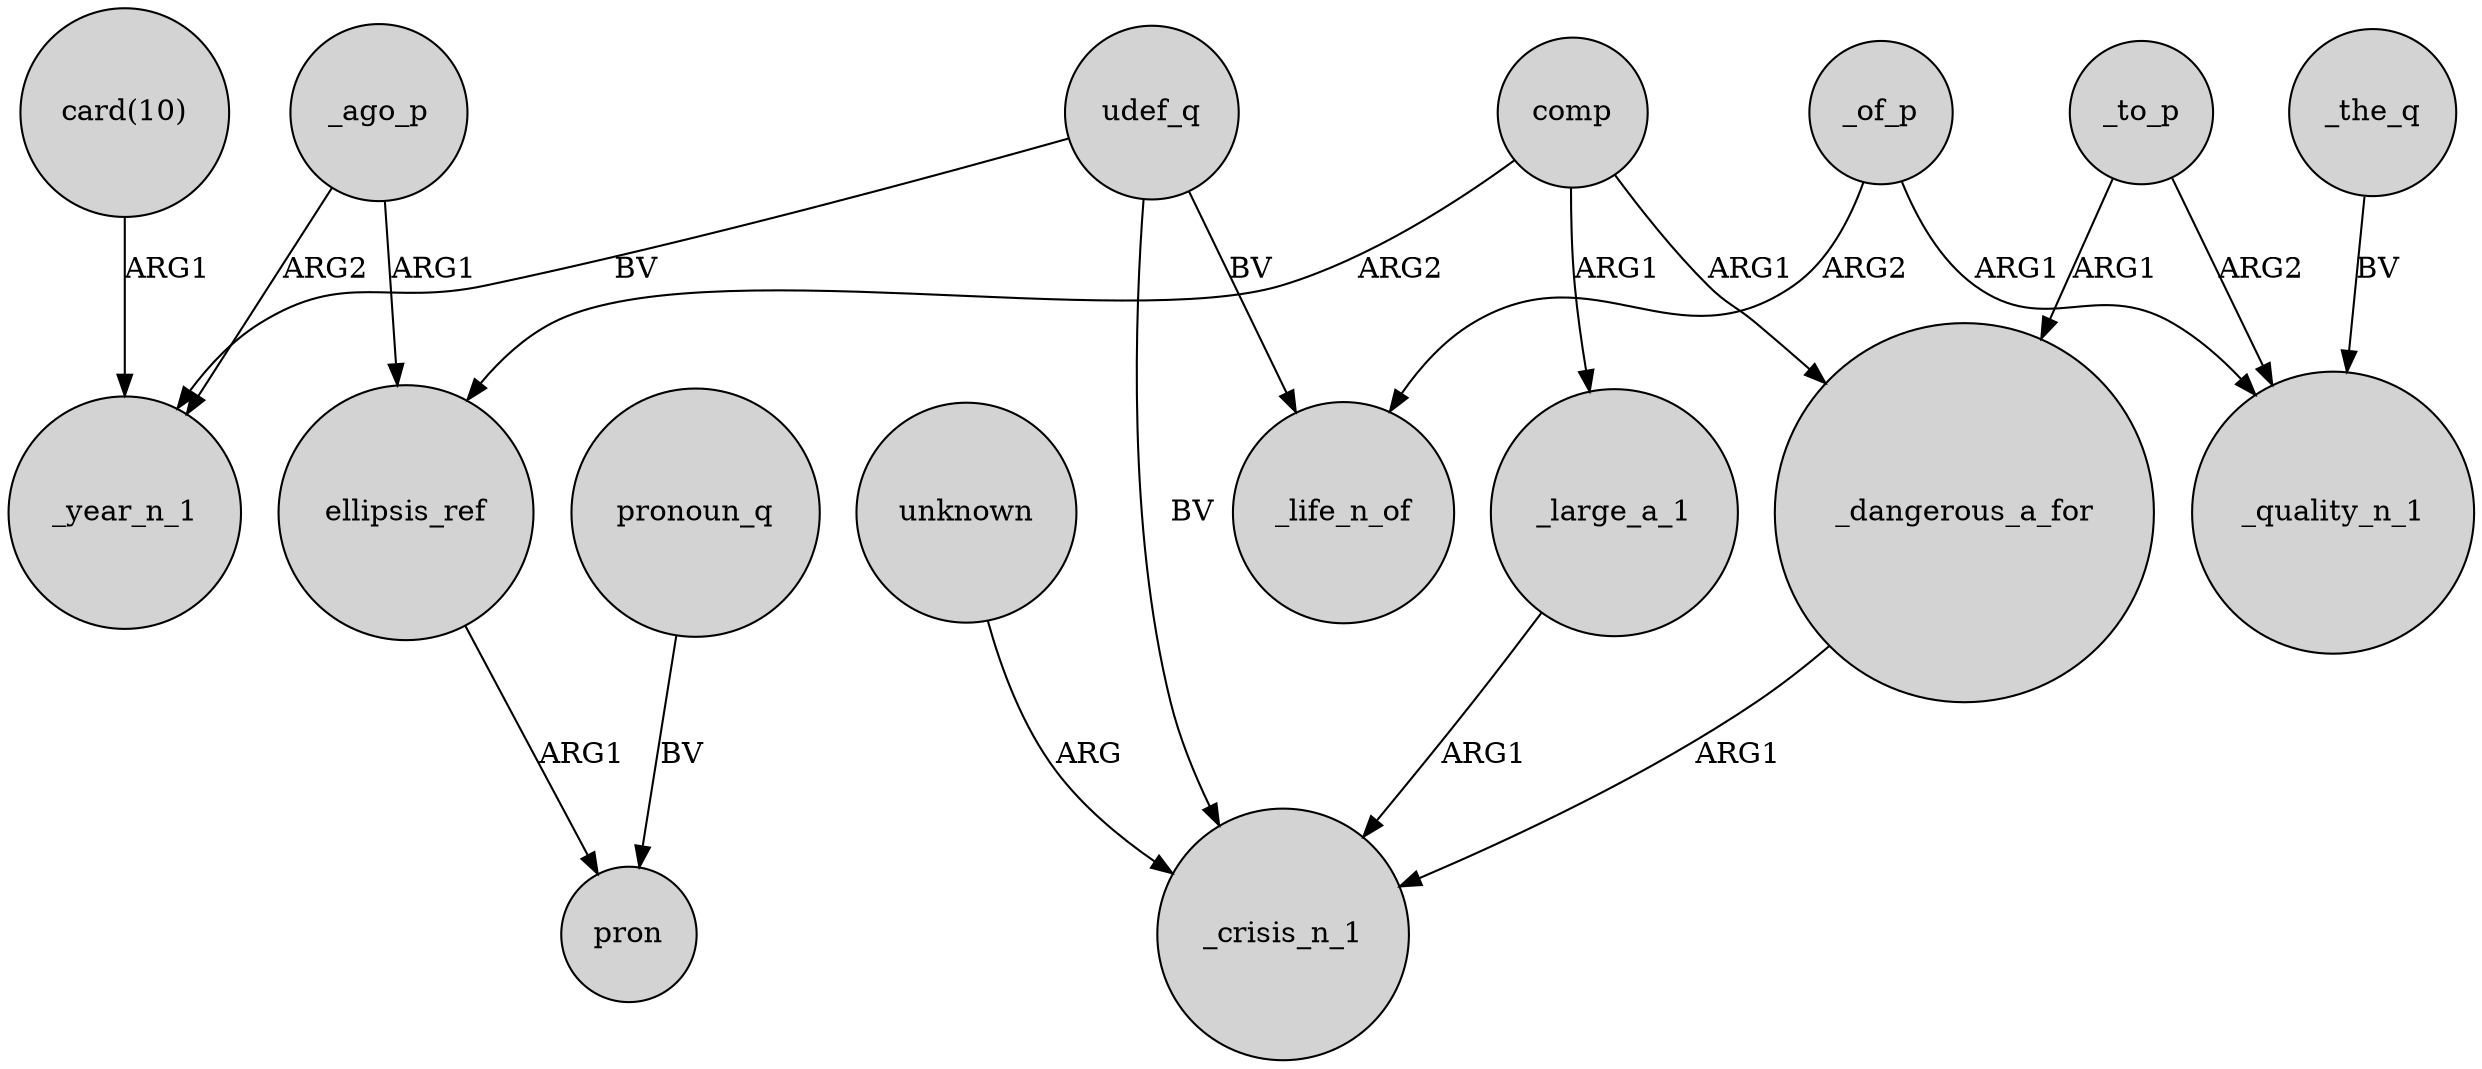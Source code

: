 digraph {
	node [shape=circle style=filled]
	comp -> ellipsis_ref [label=ARG2]
	comp -> _large_a_1 [label=ARG1]
	udef_q -> _life_n_of [label=BV]
	udef_q -> _crisis_n_1 [label=BV]
	ellipsis_ref -> pron [label=ARG1]
	_dangerous_a_for -> _crisis_n_1 [label=ARG1]
	_the_q -> _quality_n_1 [label=BV]
	"card(10)" -> _year_n_1 [label=ARG1]
	unknown -> _crisis_n_1 [label=ARG]
	pronoun_q -> pron [label=BV]
	_ago_p -> _year_n_1 [label=ARG2]
	_to_p -> _dangerous_a_for [label=ARG1]
	_of_p -> _quality_n_1 [label=ARG1]
	_large_a_1 -> _crisis_n_1 [label=ARG1]
	udef_q -> _year_n_1 [label=BV]
	_to_p -> _quality_n_1 [label=ARG2]
	_of_p -> _life_n_of [label=ARG2]
	_ago_p -> ellipsis_ref [label=ARG1]
	comp -> _dangerous_a_for [label=ARG1]
}

